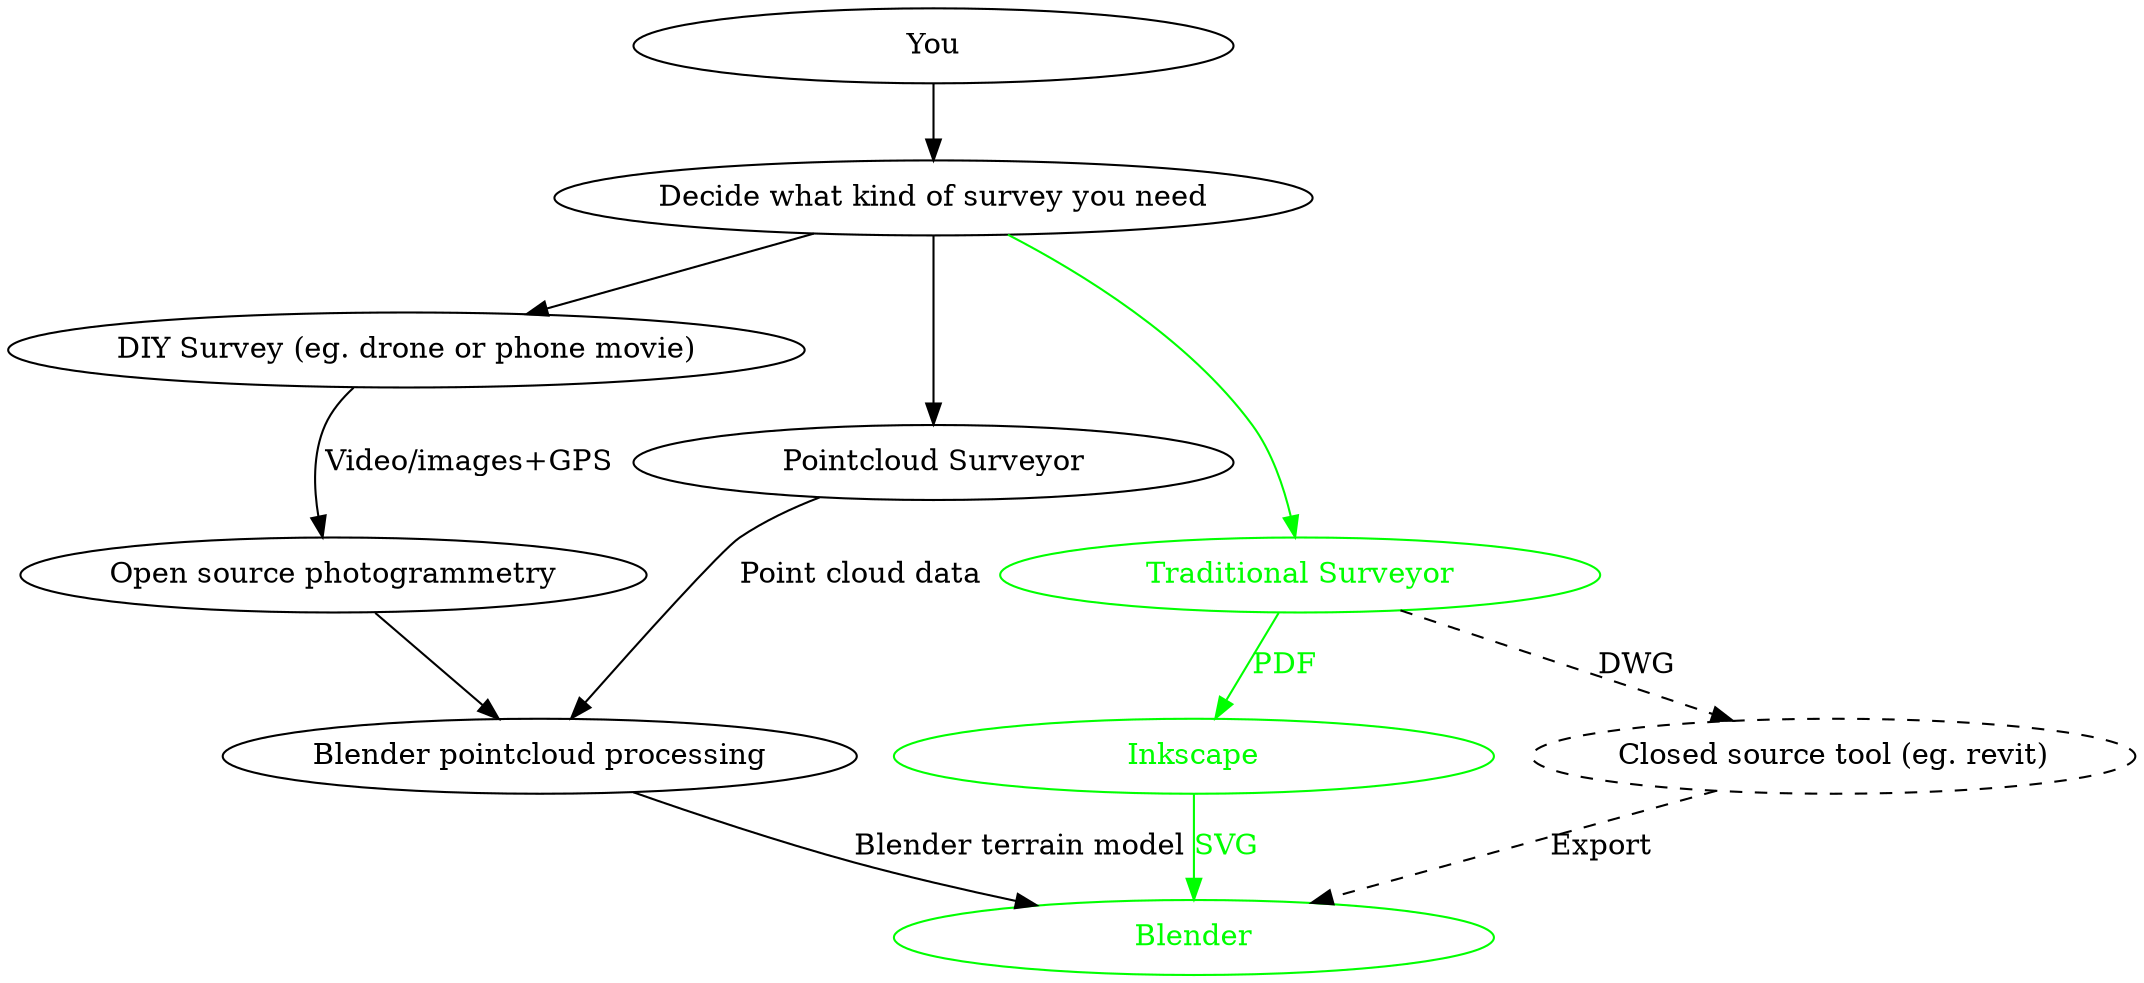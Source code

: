 digraph g {
 rankdir=TB;
 surveying_decision [
  label="Decide what kind of survey you need"
 ]
 diy_survey [
  width=4
  label="DIY Survey (eg. drone or phone movie)"
 ]
 pointcloud_surveyor [
  width=4
  label="Pointcloud Surveyor"
 ]
 traditional_surveyor [
  width=4
  label="Traditional Surveyor"
  fontcolor=green
  color=green
 ]
 you [
  width=4
  label="You"
 ]
 inkscape [
  width=4
  label="Inkscape"
  fontcolor=green
  color=green
 ]
 blender_pointcloud_processing [
  width=4
  label="Blender pointcloud processing"
 ]
 blender [
  width=4
  label="Blender"
  fontcolor=green
  color=green
 ]
 closed_source_tool [
  width=4
  label="Closed source tool (eg. revit)"
  style="dashed"
 ]
 open_source_photogrammetry [
  width=4
  label="Open source photogrammetry"
 ]

 you -> surveying_decision;

 surveying_decision -> pointcloud_surveyor;
 surveying_decision -> traditional_surveyor [color="green"];
 surveying_decision -> diy_survey;

 traditional_surveyor->inkscape [ label = "PDF"; fontcolor="green"; color="green" ];
 traditional_surveyor->closed_source_tool [ label = "DWG"; style="dashed"; ];
 closed_source_tool->blender [ label = "Export"; style="dashed"; ];
 pointcloud_surveyor->blender_pointcloud_processing [ label = "Point cloud data"; ];
 diy_survey->open_source_photogrammetry [ label = "Video/images+GPS"; ];

 blender_pointcloud_processing->blender [ label = "Blender terrain model"; ];
 open_source_photogrammetry->blender_pointcloud_processing;
 inkscape->blender [ label = "SVG"; fontcolor="green"; color="green" ];
 
}
